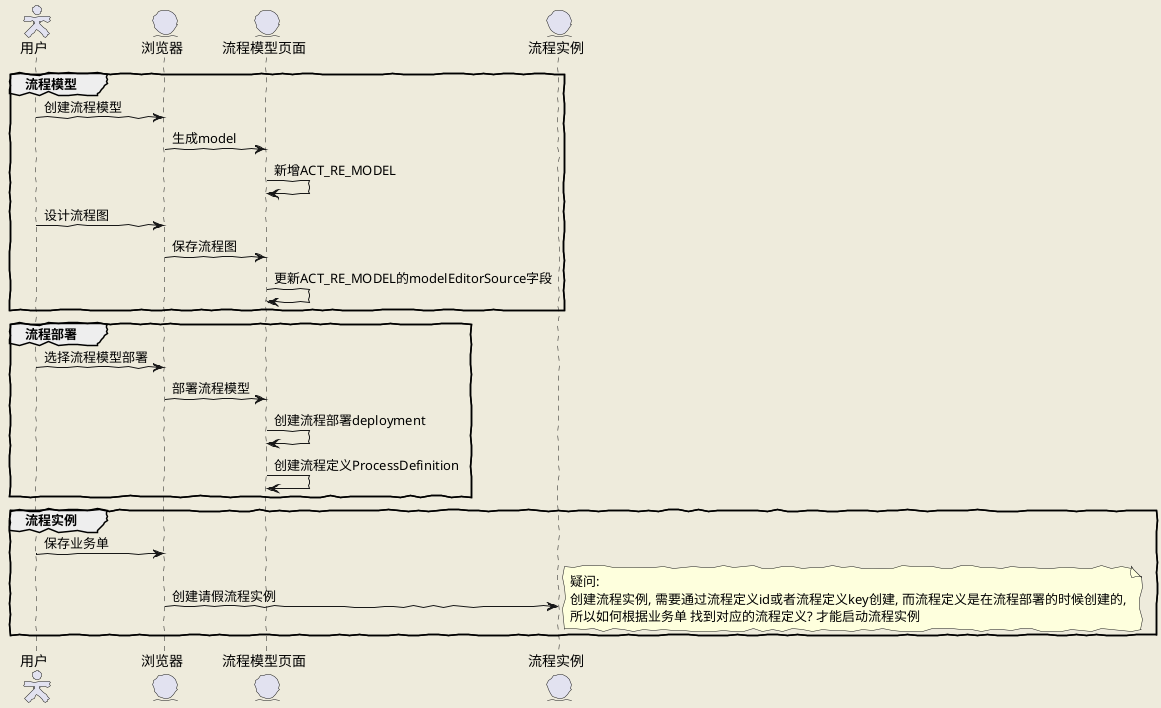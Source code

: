 @startuml
skinparam handwritten true
skinparam backgroundColor #EEEBDC
skinparam actorStyle hollow

actor 用户 as user
entity 浏览器 as web
entity 流程模型页面 as model
entity 流程实例 as instance

group 流程模型
user -> web : 创建流程模型
web -> model: 生成model
model -> model: 新增ACT_RE_MODEL
user -> web : 设计流程图
web -> model : 保存流程图
model -> model: 更新ACT_RE_MODEL的modelEditorSource字段
end group

group 流程部署
user -> web : 选择流程模型部署
web -> model : 部署流程模型
model -> model: 创建流程部署deployment
model -> model: 创建流程定义ProcessDefinition
end group

group 流程实例
user -> web : 保存业务单
web -> instance : 创建请假流程实例
note right
    疑问:
    创建流程实例, 需要通过流程定义id或者流程定义key创建, 而流程定义是在流程部署的时候创建的,
    所以如何根据业务单 找到对应的流程定义? 才能启动流程实例
end note
end group

@enduml
